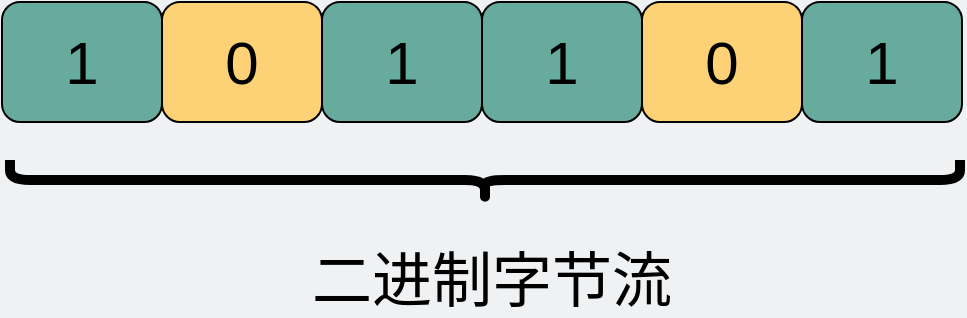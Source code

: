 <mxfile version="20.1.1" type="github"><diagram id="3228e29e-7158-1315-38df-8450db1d8a1d" name="Page-1"><mxGraphModel dx="1298" dy="699" grid="0" gridSize="10" guides="1" tooltips="1" connect="1" arrows="1" fold="1" page="1" pageScale="1" pageWidth="600" pageHeight="250" background="#EFF1F3" math="0" shadow="0"><root><mxCell id="0"/><mxCell id="1" parent="0"/><mxCell id="aMB2SkQLuwcF9kNnRCJI-1" value="&lt;font style=&quot;font-size: 30px;&quot;&gt;1&lt;/font&gt;" style="rounded=1;whiteSpace=wrap;html=1;strokeWidth=1;fontSize=30;strokeColor=#000000;fillColor=#67AB9F;" parent="1" vertex="1"><mxGeometry x="50" y="71" width="80" height="60" as="geometry"/></mxCell><mxCell id="aMB2SkQLuwcF9kNnRCJI-5" value="" style="shape=curlyBracket;whiteSpace=wrap;html=1;rounded=1;strokeColor=#000000;strokeWidth=5;fillColor=none;fontSize=30;fontColor=#000000;direction=north;" parent="1" vertex="1"><mxGeometry x="54" y="150" width="475" height="20" as="geometry"/></mxCell><mxCell id="aMB2SkQLuwcF9kNnRCJI-6" value="二进制字节流" style="text;html=1;strokeColor=none;fillColor=none;align=center;verticalAlign=middle;whiteSpace=wrap;rounded=0;fontSize=30;fontColor=#000000;" parent="1" vertex="1"><mxGeometry x="80" y="200" width="430" height="20" as="geometry"/></mxCell><mxCell id="LV4p365XhPEVE4Nknt55-2" value="&lt;font style=&quot;font-size: 30px;&quot;&gt;0&lt;/font&gt;" style="rounded=1;whiteSpace=wrap;html=1;strokeWidth=1;fontSize=30;strokeColor=#000000;fillColor=#FDD276;" parent="1" vertex="1"><mxGeometry x="130" y="71" width="80" height="60" as="geometry"/></mxCell><mxCell id="LV4p365XhPEVE4Nknt55-3" value="&lt;font style=&quot;font-size: 30px;&quot;&gt;1&lt;/font&gt;" style="rounded=1;whiteSpace=wrap;html=1;strokeWidth=1;fontSize=30;strokeColor=#000000;fillColor=#67AB9F;" parent="1" vertex="1"><mxGeometry x="210" y="71" width="80" height="60" as="geometry"/></mxCell><mxCell id="LV4p365XhPEVE4Nknt55-4" value="&lt;font style=&quot;font-size: 30px;&quot;&gt;1&lt;/font&gt;" style="rounded=1;whiteSpace=wrap;html=1;strokeWidth=1;fontSize=30;strokeColor=#000000;fillColor=#67AB9F;" parent="1" vertex="1"><mxGeometry x="290" y="71" width="80" height="60" as="geometry"/></mxCell><mxCell id="LV4p365XhPEVE4Nknt55-5" value="&lt;font style=&quot;font-size: 30px;&quot;&gt;0&lt;/font&gt;" style="rounded=1;whiteSpace=wrap;html=1;strokeWidth=1;fontSize=30;strokeColor=#000000;fillColor=#FDD276;" parent="1" vertex="1"><mxGeometry x="370" y="71" width="80" height="60" as="geometry"/></mxCell><mxCell id="LV4p365XhPEVE4Nknt55-6" value="&lt;font style=&quot;font-size: 30px;&quot;&gt;1&lt;/font&gt;" style="rounded=1;whiteSpace=wrap;html=1;strokeWidth=1;fontSize=30;strokeColor=#000000;fillColor=#67AB9F;" parent="1" vertex="1"><mxGeometry x="450" y="71" width="80" height="60" as="geometry"/></mxCell></root></mxGraphModel></diagram></mxfile>